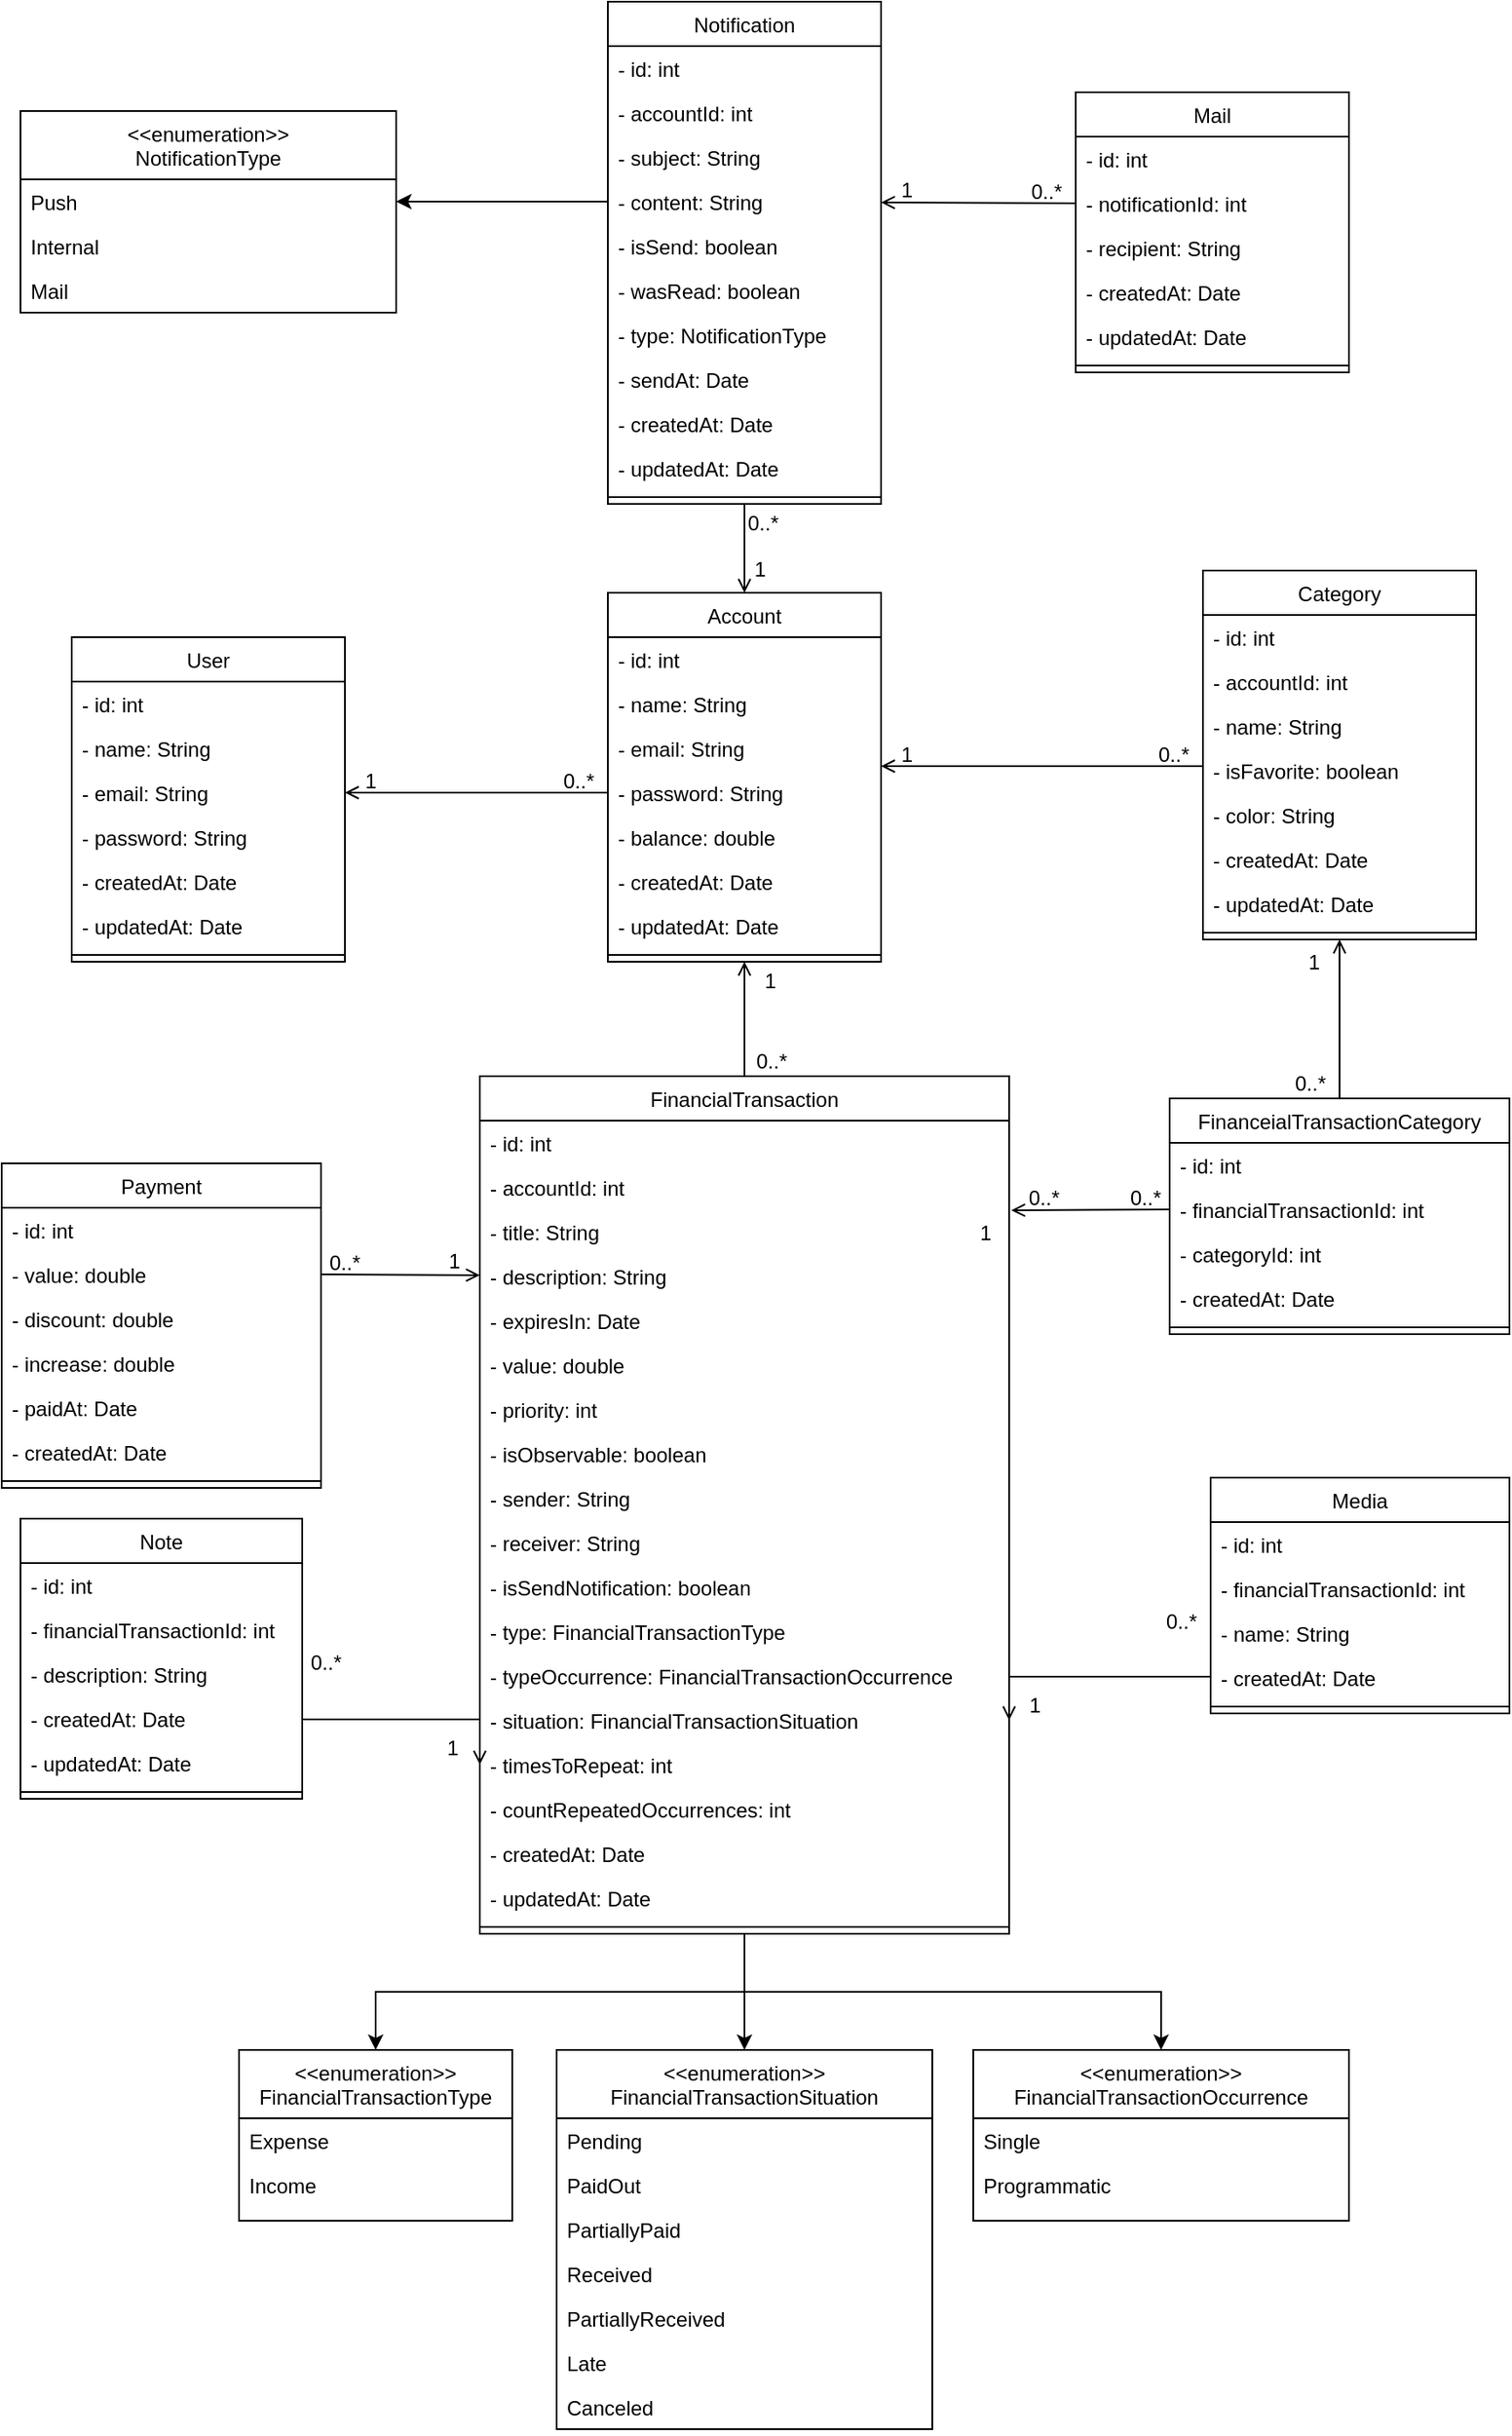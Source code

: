 <mxfile version="22.1.5" type="github">
  <diagram id="C5RBs43oDa-KdzZeNtuy" name="Page-1">
    <mxGraphModel dx="1611" dy="2561" grid="1" gridSize="10" guides="1" tooltips="1" connect="1" arrows="1" fold="1" page="1" pageScale="1" pageWidth="827" pageHeight="1169" math="0" shadow="0">
      <root>
        <mxCell id="WIyWlLk6GJQsqaUBKTNV-0" />
        <mxCell id="WIyWlLk6GJQsqaUBKTNV-1" parent="WIyWlLk6GJQsqaUBKTNV-0" />
        <mxCell id="zkfFHV4jXpPFQw0GAbJ--0" value="Account" style="swimlane;fontStyle=0;align=center;verticalAlign=top;childLayout=stackLayout;horizontal=1;startSize=26;horizontalStack=0;resizeParent=1;resizeLast=0;collapsible=1;marginBottom=0;rounded=0;shadow=0;strokeWidth=1;" parent="WIyWlLk6GJQsqaUBKTNV-1" vertex="1">
          <mxGeometry x="1205" y="-804" width="160" height="216" as="geometry">
            <mxRectangle x="230" y="140" width="160" height="26" as="alternateBounds" />
          </mxGeometry>
        </mxCell>
        <mxCell id="yoDXZHZiuz9WNRxA7Nl0-4" value="- id: int" style="text;align=left;verticalAlign=top;spacingLeft=4;spacingRight=4;overflow=hidden;rotatable=0;points=[[0,0.5],[1,0.5]];portConstraint=eastwest;" parent="zkfFHV4jXpPFQw0GAbJ--0" vertex="1">
          <mxGeometry y="26" width="160" height="26" as="geometry" />
        </mxCell>
        <mxCell id="zkfFHV4jXpPFQw0GAbJ--1" value="- name: String    " style="text;align=left;verticalAlign=top;spacingLeft=4;spacingRight=4;overflow=hidden;rotatable=0;points=[[0,0.5],[1,0.5]];portConstraint=eastwest;" parent="zkfFHV4jXpPFQw0GAbJ--0" vertex="1">
          <mxGeometry y="52" width="160" height="26" as="geometry" />
        </mxCell>
        <mxCell id="zkfFHV4jXpPFQw0GAbJ--2" value="- email: String" style="text;align=left;verticalAlign=top;spacingLeft=4;spacingRight=4;overflow=hidden;rotatable=0;points=[[0,0.5],[1,0.5]];portConstraint=eastwest;rounded=0;shadow=0;html=0;" parent="zkfFHV4jXpPFQw0GAbJ--0" vertex="1">
          <mxGeometry y="78" width="160" height="26" as="geometry" />
        </mxCell>
        <mxCell id="zkfFHV4jXpPFQw0GAbJ--3" value="- password: String" style="text;align=left;verticalAlign=top;spacingLeft=4;spacingRight=4;overflow=hidden;rotatable=0;points=[[0,0.5],[1,0.5]];portConstraint=eastwest;rounded=0;shadow=0;html=0;" parent="zkfFHV4jXpPFQw0GAbJ--0" vertex="1">
          <mxGeometry y="104" width="160" height="26" as="geometry" />
        </mxCell>
        <mxCell id="g9HyVmhRi6_lvURJrwWx-0" value="- balance: double" style="text;align=left;verticalAlign=top;spacingLeft=4;spacingRight=4;overflow=hidden;rotatable=0;points=[[0,0.5],[1,0.5]];portConstraint=eastwest;" parent="zkfFHV4jXpPFQw0GAbJ--0" vertex="1">
          <mxGeometry y="130" width="160" height="26" as="geometry" />
        </mxCell>
        <mxCell id="yoDXZHZiuz9WNRxA7Nl0-2" value="- createdAt: Date" style="text;align=left;verticalAlign=top;spacingLeft=4;spacingRight=4;overflow=hidden;rotatable=0;points=[[0,0.5],[1,0.5]];portConstraint=eastwest;rounded=0;shadow=0;html=0;" parent="zkfFHV4jXpPFQw0GAbJ--0" vertex="1">
          <mxGeometry y="156" width="160" height="26" as="geometry" />
        </mxCell>
        <mxCell id="yoDXZHZiuz9WNRxA7Nl0-3" value="- updatedAt: Date" style="text;align=left;verticalAlign=top;spacingLeft=4;spacingRight=4;overflow=hidden;rotatable=0;points=[[0,0.5],[1,0.5]];portConstraint=eastwest;rounded=0;shadow=0;html=0;" parent="zkfFHV4jXpPFQw0GAbJ--0" vertex="1">
          <mxGeometry y="182" width="160" height="26" as="geometry" />
        </mxCell>
        <mxCell id="zkfFHV4jXpPFQw0GAbJ--4" value="" style="line;html=1;strokeWidth=1;align=left;verticalAlign=middle;spacingTop=-1;spacingLeft=3;spacingRight=3;rotatable=0;labelPosition=right;points=[];portConstraint=eastwest;" parent="zkfFHV4jXpPFQw0GAbJ--0" vertex="1">
          <mxGeometry y="208" width="160" height="8" as="geometry" />
        </mxCell>
        <mxCell id="zkfFHV4jXpPFQw0GAbJ--17" value="Category" style="swimlane;fontStyle=0;align=center;verticalAlign=top;childLayout=stackLayout;horizontal=1;startSize=26;horizontalStack=0;resizeParent=1;resizeLast=0;collapsible=1;marginBottom=0;rounded=0;shadow=0;strokeWidth=1;" parent="WIyWlLk6GJQsqaUBKTNV-1" vertex="1">
          <mxGeometry x="1553.5" y="-817" width="160" height="216" as="geometry">
            <mxRectangle x="550" y="140" width="160" height="26" as="alternateBounds" />
          </mxGeometry>
        </mxCell>
        <mxCell id="yoDXZHZiuz9WNRxA7Nl0-5" value="- id: int" style="text;align=left;verticalAlign=top;spacingLeft=4;spacingRight=4;overflow=hidden;rotatable=0;points=[[0,0.5],[1,0.5]];portConstraint=eastwest;" parent="zkfFHV4jXpPFQw0GAbJ--17" vertex="1">
          <mxGeometry y="26" width="160" height="26" as="geometry" />
        </mxCell>
        <mxCell id="yoDXZHZiuz9WNRxA7Nl0-11" value="- accountId: int" style="text;align=left;verticalAlign=top;spacingLeft=4;spacingRight=4;overflow=hidden;rotatable=0;points=[[0,0.5],[1,0.5]];portConstraint=eastwest;" parent="zkfFHV4jXpPFQw0GAbJ--17" vertex="1">
          <mxGeometry y="52" width="160" height="26" as="geometry" />
        </mxCell>
        <mxCell id="zkfFHV4jXpPFQw0GAbJ--18" value="- name: String" style="text;align=left;verticalAlign=top;spacingLeft=4;spacingRight=4;overflow=hidden;rotatable=0;points=[[0,0.5],[1,0.5]];portConstraint=eastwest;" parent="zkfFHV4jXpPFQw0GAbJ--17" vertex="1">
          <mxGeometry y="78" width="160" height="26" as="geometry" />
        </mxCell>
        <mxCell id="yoDXZHZiuz9WNRxA7Nl0-9" value="- isFavorite: boolean" style="text;align=left;verticalAlign=top;spacingLeft=4;spacingRight=4;overflow=hidden;rotatable=0;points=[[0,0.5],[1,0.5]];portConstraint=eastwest;" parent="zkfFHV4jXpPFQw0GAbJ--17" vertex="1">
          <mxGeometry y="104" width="160" height="26" as="geometry" />
        </mxCell>
        <mxCell id="yoDXZHZiuz9WNRxA7Nl0-10" value="- color: String" style="text;align=left;verticalAlign=top;spacingLeft=4;spacingRight=4;overflow=hidden;rotatable=0;points=[[0,0.5],[1,0.5]];portConstraint=eastwest;" parent="zkfFHV4jXpPFQw0GAbJ--17" vertex="1">
          <mxGeometry y="130" width="160" height="26" as="geometry" />
        </mxCell>
        <mxCell id="yoDXZHZiuz9WNRxA7Nl0-6" value="- createdAt: Date" style="text;align=left;verticalAlign=top;spacingLeft=4;spacingRight=4;overflow=hidden;rotatable=0;points=[[0,0.5],[1,0.5]];portConstraint=eastwest;rounded=0;shadow=0;html=0;" parent="zkfFHV4jXpPFQw0GAbJ--17" vertex="1">
          <mxGeometry y="156" width="160" height="26" as="geometry" />
        </mxCell>
        <mxCell id="yoDXZHZiuz9WNRxA7Nl0-7" value="- updatedAt: Date" style="text;align=left;verticalAlign=top;spacingLeft=4;spacingRight=4;overflow=hidden;rotatable=0;points=[[0,0.5],[1,0.5]];portConstraint=eastwest;rounded=0;shadow=0;html=0;" parent="zkfFHV4jXpPFQw0GAbJ--17" vertex="1">
          <mxGeometry y="182" width="160" height="26" as="geometry" />
        </mxCell>
        <mxCell id="zkfFHV4jXpPFQw0GAbJ--23" value="" style="line;html=1;strokeWidth=1;align=left;verticalAlign=middle;spacingTop=-1;spacingLeft=3;spacingRight=3;rotatable=0;labelPosition=right;points=[];portConstraint=eastwest;" parent="zkfFHV4jXpPFQw0GAbJ--17" vertex="1">
          <mxGeometry y="208" width="160" height="8" as="geometry" />
        </mxCell>
        <mxCell id="zkfFHV4jXpPFQw0GAbJ--26" value="" style="endArrow=open;shadow=0;strokeWidth=1;rounded=0;endFill=1;edgeStyle=elbowEdgeStyle;elbow=vertical;" parent="WIyWlLk6GJQsqaUBKTNV-1" source="zkfFHV4jXpPFQw0GAbJ--17" target="zkfFHV4jXpPFQw0GAbJ--0" edge="1">
          <mxGeometry x="0.5" y="41" relative="1" as="geometry">
            <mxPoint x="1570" y="-707" as="sourcePoint" />
            <mxPoint x="1410" y="-707" as="targetPoint" />
            <mxPoint x="-40" y="32" as="offset" />
          </mxGeometry>
        </mxCell>
        <mxCell id="zkfFHV4jXpPFQw0GAbJ--27" value="0..*" style="resizable=0;align=left;verticalAlign=bottom;labelBackgroundColor=none;fontSize=12;" parent="zkfFHV4jXpPFQw0GAbJ--26" connectable="0" vertex="1">
          <mxGeometry x="-1" relative="1" as="geometry">
            <mxPoint x="-28" y="2" as="offset" />
          </mxGeometry>
        </mxCell>
        <mxCell id="zkfFHV4jXpPFQw0GAbJ--28" value="1" style="resizable=0;align=right;verticalAlign=bottom;labelBackgroundColor=none;fontSize=12;" parent="zkfFHV4jXpPFQw0GAbJ--26" connectable="0" vertex="1">
          <mxGeometry x="1" relative="1" as="geometry">
            <mxPoint x="20" y="2" as="offset" />
          </mxGeometry>
        </mxCell>
        <mxCell id="N6qpBIZNU-hlTwl8cxVS-9" style="edgeStyle=orthogonalEdgeStyle;rounded=0;orthogonalLoop=1;jettySize=auto;html=1;entryX=0.5;entryY=0;entryDx=0;entryDy=0;" edge="1" parent="WIyWlLk6GJQsqaUBKTNV-1" source="yoDXZHZiuz9WNRxA7Nl0-12" target="yoDXZHZiuz9WNRxA7Nl0-39">
          <mxGeometry relative="1" as="geometry" />
        </mxCell>
        <mxCell id="N6qpBIZNU-hlTwl8cxVS-10" style="edgeStyle=orthogonalEdgeStyle;rounded=0;orthogonalLoop=1;jettySize=auto;html=1;entryX=0.5;entryY=0;entryDx=0;entryDy=0;" edge="1" parent="WIyWlLk6GJQsqaUBKTNV-1" source="yoDXZHZiuz9WNRxA7Nl0-12" target="yoDXZHZiuz9WNRxA7Nl0-35">
          <mxGeometry relative="1" as="geometry" />
        </mxCell>
        <mxCell id="N6qpBIZNU-hlTwl8cxVS-11" style="edgeStyle=orthogonalEdgeStyle;rounded=0;orthogonalLoop=1;jettySize=auto;html=1;" edge="1" parent="WIyWlLk6GJQsqaUBKTNV-1" source="yoDXZHZiuz9WNRxA7Nl0-12" target="yoDXZHZiuz9WNRxA7Nl0-22">
          <mxGeometry relative="1" as="geometry" />
        </mxCell>
        <mxCell id="yoDXZHZiuz9WNRxA7Nl0-12" value="FinancialTransaction" style="swimlane;fontStyle=0;align=center;verticalAlign=top;childLayout=stackLayout;horizontal=1;startSize=26;horizontalStack=0;resizeParent=1;resizeLast=0;collapsible=1;marginBottom=0;rounded=0;shadow=0;strokeWidth=1;" parent="WIyWlLk6GJQsqaUBKTNV-1" vertex="1">
          <mxGeometry x="1130" y="-521" width="310" height="502" as="geometry">
            <mxRectangle x="550" y="140" width="160" height="26" as="alternateBounds" />
          </mxGeometry>
        </mxCell>
        <mxCell id="yoDXZHZiuz9WNRxA7Nl0-13" value="- id: int" style="text;align=left;verticalAlign=top;spacingLeft=4;spacingRight=4;overflow=hidden;rotatable=0;points=[[0,0.5],[1,0.5]];portConstraint=eastwest;" parent="yoDXZHZiuz9WNRxA7Nl0-12" vertex="1">
          <mxGeometry y="26" width="310" height="26" as="geometry" />
        </mxCell>
        <mxCell id="yoDXZHZiuz9WNRxA7Nl0-89" value="- accountId: int" style="text;align=left;verticalAlign=top;spacingLeft=4;spacingRight=4;overflow=hidden;rotatable=0;points=[[0,0.5],[1,0.5]];portConstraint=eastwest;" parent="yoDXZHZiuz9WNRxA7Nl0-12" vertex="1">
          <mxGeometry y="52" width="310" height="26" as="geometry" />
        </mxCell>
        <mxCell id="yoDXZHZiuz9WNRxA7Nl0-46" value="- title: String" style="text;align=left;verticalAlign=top;spacingLeft=4;spacingRight=4;overflow=hidden;rotatable=0;points=[[0,0.5],[1,0.5]];portConstraint=eastwest;" parent="yoDXZHZiuz9WNRxA7Nl0-12" vertex="1">
          <mxGeometry y="78" width="310" height="26" as="geometry" />
        </mxCell>
        <mxCell id="yoDXZHZiuz9WNRxA7Nl0-47" value="- description: String" style="text;align=left;verticalAlign=top;spacingLeft=4;spacingRight=4;overflow=hidden;rotatable=0;points=[[0,0.5],[1,0.5]];portConstraint=eastwest;" parent="yoDXZHZiuz9WNRxA7Nl0-12" vertex="1">
          <mxGeometry y="104" width="310" height="26" as="geometry" />
        </mxCell>
        <mxCell id="yoDXZHZiuz9WNRxA7Nl0-48" value="- expiresIn: Date" style="text;align=left;verticalAlign=top;spacingLeft=4;spacingRight=4;overflow=hidden;rotatable=0;points=[[0,0.5],[1,0.5]];portConstraint=eastwest;" parent="yoDXZHZiuz9WNRxA7Nl0-12" vertex="1">
          <mxGeometry y="130" width="310" height="26" as="geometry" />
        </mxCell>
        <mxCell id="yoDXZHZiuz9WNRxA7Nl0-50" value="- value: double" style="text;align=left;verticalAlign=top;spacingLeft=4;spacingRight=4;overflow=hidden;rotatable=0;points=[[0,0.5],[1,0.5]];portConstraint=eastwest;" parent="yoDXZHZiuz9WNRxA7Nl0-12" vertex="1">
          <mxGeometry y="156" width="310" height="26" as="geometry" />
        </mxCell>
        <mxCell id="yoDXZHZiuz9WNRxA7Nl0-51" value="- priority: int" style="text;align=left;verticalAlign=top;spacingLeft=4;spacingRight=4;overflow=hidden;rotatable=0;points=[[0,0.5],[1,0.5]];portConstraint=eastwest;" parent="yoDXZHZiuz9WNRxA7Nl0-12" vertex="1">
          <mxGeometry y="182" width="310" height="26" as="geometry" />
        </mxCell>
        <mxCell id="yoDXZHZiuz9WNRxA7Nl0-158" value="- isObservable: boolean" style="text;align=left;verticalAlign=top;spacingLeft=4;spacingRight=4;overflow=hidden;rotatable=0;points=[[0,0.5],[1,0.5]];portConstraint=eastwest;" parent="yoDXZHZiuz9WNRxA7Nl0-12" vertex="1">
          <mxGeometry y="208" width="310" height="26" as="geometry" />
        </mxCell>
        <mxCell id="YMBIn2BYFcLhrK-0xedK-1" value="- sender: String" style="text;align=left;verticalAlign=top;spacingLeft=4;spacingRight=4;overflow=hidden;rotatable=0;points=[[0,0.5],[1,0.5]];portConstraint=eastwest;" parent="yoDXZHZiuz9WNRxA7Nl0-12" vertex="1">
          <mxGeometry y="234" width="310" height="26" as="geometry" />
        </mxCell>
        <mxCell id="YMBIn2BYFcLhrK-0xedK-2" value="- receiver: String" style="text;align=left;verticalAlign=top;spacingLeft=4;spacingRight=4;overflow=hidden;rotatable=0;points=[[0,0.5],[1,0.5]];portConstraint=eastwest;" parent="yoDXZHZiuz9WNRxA7Nl0-12" vertex="1">
          <mxGeometry y="260" width="310" height="26" as="geometry" />
        </mxCell>
        <mxCell id="yoDXZHZiuz9WNRxA7Nl0-52" value="- isSendNotification: boolean" style="text;align=left;verticalAlign=top;spacingLeft=4;spacingRight=4;overflow=hidden;rotatable=0;points=[[0,0.5],[1,0.5]];portConstraint=eastwest;" parent="yoDXZHZiuz9WNRxA7Nl0-12" vertex="1">
          <mxGeometry y="286" width="310" height="26" as="geometry" />
        </mxCell>
        <mxCell id="yoDXZHZiuz9WNRxA7Nl0-14" value="- type: FinancialTransactionType" style="text;align=left;verticalAlign=top;spacingLeft=4;spacingRight=4;overflow=hidden;rotatable=0;points=[[0,0.5],[1,0.5]];portConstraint=eastwest;" parent="yoDXZHZiuz9WNRxA7Nl0-12" vertex="1">
          <mxGeometry y="312" width="310" height="26" as="geometry" />
        </mxCell>
        <mxCell id="yoDXZHZiuz9WNRxA7Nl0-34" value="- typeOccurrence: FinancialTransactionOccurrence" style="text;align=left;verticalAlign=top;spacingLeft=4;spacingRight=4;overflow=hidden;rotatable=0;points=[[0,0.5],[1,0.5]];portConstraint=eastwest;" parent="yoDXZHZiuz9WNRxA7Nl0-12" vertex="1">
          <mxGeometry y="338" width="310" height="26" as="geometry" />
        </mxCell>
        <mxCell id="yoDXZHZiuz9WNRxA7Nl0-44" value="- situation: FinancialTransactionSituation" style="text;align=left;verticalAlign=top;spacingLeft=4;spacingRight=4;overflow=hidden;rotatable=0;points=[[0,0.5],[1,0.5]];portConstraint=eastwest;" parent="yoDXZHZiuz9WNRxA7Nl0-12" vertex="1">
          <mxGeometry y="364" width="310" height="26" as="geometry" />
        </mxCell>
        <mxCell id="WBFYAH7Ppk5TrqOK8lG_-46" value="- timesToRepeat: int" style="text;align=left;verticalAlign=top;spacingLeft=4;spacingRight=4;overflow=hidden;rotatable=0;points=[[0,0.5],[1,0.5]];portConstraint=eastwest;rounded=0;shadow=0;html=0;" parent="yoDXZHZiuz9WNRxA7Nl0-12" vertex="1">
          <mxGeometry y="390" width="310" height="26" as="geometry" />
        </mxCell>
        <mxCell id="WBFYAH7Ppk5TrqOK8lG_-45" value="- countRepeatedOccurrences: int" style="text;align=left;verticalAlign=top;spacingLeft=4;spacingRight=4;overflow=hidden;rotatable=0;points=[[0,0.5],[1,0.5]];portConstraint=eastwest;rounded=0;shadow=0;html=0;" parent="yoDXZHZiuz9WNRxA7Nl0-12" vertex="1">
          <mxGeometry y="416" width="310" height="26" as="geometry" />
        </mxCell>
        <mxCell id="yoDXZHZiuz9WNRxA7Nl0-19" value="- createdAt: Date" style="text;align=left;verticalAlign=top;spacingLeft=4;spacingRight=4;overflow=hidden;rotatable=0;points=[[0,0.5],[1,0.5]];portConstraint=eastwest;rounded=0;shadow=0;html=0;" parent="yoDXZHZiuz9WNRxA7Nl0-12" vertex="1">
          <mxGeometry y="442" width="310" height="26" as="geometry" />
        </mxCell>
        <mxCell id="yoDXZHZiuz9WNRxA7Nl0-20" value="- updatedAt: Date" style="text;align=left;verticalAlign=top;spacingLeft=4;spacingRight=4;overflow=hidden;rotatable=0;points=[[0,0.5],[1,0.5]];portConstraint=eastwest;rounded=0;shadow=0;html=0;" parent="yoDXZHZiuz9WNRxA7Nl0-12" vertex="1">
          <mxGeometry y="468" width="310" height="26" as="geometry" />
        </mxCell>
        <mxCell id="yoDXZHZiuz9WNRxA7Nl0-21" value="" style="line;html=1;strokeWidth=1;align=left;verticalAlign=middle;spacingTop=-1;spacingLeft=3;spacingRight=3;rotatable=0;labelPosition=right;points=[];portConstraint=eastwest;" parent="yoDXZHZiuz9WNRxA7Nl0-12" vertex="1">
          <mxGeometry y="494" width="310" height="8" as="geometry" />
        </mxCell>
        <mxCell id="yoDXZHZiuz9WNRxA7Nl0-22" value="&lt;&lt;enumeration&gt;&gt;&#xa;FinancialTransactionType" style="swimlane;fontStyle=0;align=center;verticalAlign=top;childLayout=stackLayout;horizontal=1;startSize=40;horizontalStack=0;resizeParent=1;resizeLast=0;collapsible=1;marginBottom=0;rounded=0;shadow=0;strokeWidth=1;" parent="WIyWlLk6GJQsqaUBKTNV-1" vertex="1">
          <mxGeometry x="989" y="49" width="160" height="100" as="geometry">
            <mxRectangle x="550" y="140" width="160" height="26" as="alternateBounds" />
          </mxGeometry>
        </mxCell>
        <mxCell id="yoDXZHZiuz9WNRxA7Nl0-23" value="Expense" style="text;align=left;verticalAlign=top;spacingLeft=4;spacingRight=4;overflow=hidden;rotatable=0;points=[[0,0.5],[1,0.5]];portConstraint=eastwest;" parent="yoDXZHZiuz9WNRxA7Nl0-22" vertex="1">
          <mxGeometry y="40" width="160" height="26" as="geometry" />
        </mxCell>
        <mxCell id="yoDXZHZiuz9WNRxA7Nl0-33" value="Income" style="text;align=left;verticalAlign=top;spacingLeft=4;spacingRight=4;overflow=hidden;rotatable=0;points=[[0,0.5],[1,0.5]];portConstraint=eastwest;" parent="yoDXZHZiuz9WNRxA7Nl0-22" vertex="1">
          <mxGeometry y="66" width="160" height="26" as="geometry" />
        </mxCell>
        <mxCell id="yoDXZHZiuz9WNRxA7Nl0-35" value="&lt;&lt;enumeration&gt;&gt;&#xa;FinancialTransactionOccurrence" style="swimlane;fontStyle=0;align=center;verticalAlign=top;childLayout=stackLayout;horizontal=1;startSize=40;horizontalStack=0;resizeParent=1;resizeLast=0;collapsible=1;marginBottom=0;rounded=0;shadow=0;strokeWidth=1;" parent="WIyWlLk6GJQsqaUBKTNV-1" vertex="1">
          <mxGeometry x="1419" y="49" width="220" height="100" as="geometry">
            <mxRectangle x="550" y="140" width="160" height="26" as="alternateBounds" />
          </mxGeometry>
        </mxCell>
        <mxCell id="yoDXZHZiuz9WNRxA7Nl0-36" value="Single" style="text;align=left;verticalAlign=top;spacingLeft=4;spacingRight=4;overflow=hidden;rotatable=0;points=[[0,0.5],[1,0.5]];portConstraint=eastwest;" parent="yoDXZHZiuz9WNRxA7Nl0-35" vertex="1">
          <mxGeometry y="40" width="220" height="26" as="geometry" />
        </mxCell>
        <mxCell id="yoDXZHZiuz9WNRxA7Nl0-37" value="Programmatic" style="text;align=left;verticalAlign=top;spacingLeft=4;spacingRight=4;overflow=hidden;rotatable=0;points=[[0,0.5],[1,0.5]];portConstraint=eastwest;" parent="yoDXZHZiuz9WNRxA7Nl0-35" vertex="1">
          <mxGeometry y="66" width="220" height="26" as="geometry" />
        </mxCell>
        <mxCell id="yoDXZHZiuz9WNRxA7Nl0-39" value="&lt;&lt;enumeration&gt;&gt;&#xa;FinancialTransactionSituation" style="swimlane;fontStyle=0;align=center;verticalAlign=top;childLayout=stackLayout;horizontal=1;startSize=40;horizontalStack=0;resizeParent=1;resizeLast=0;collapsible=1;marginBottom=0;rounded=0;shadow=0;strokeWidth=1;" parent="WIyWlLk6GJQsqaUBKTNV-1" vertex="1">
          <mxGeometry x="1175" y="49" width="220" height="222" as="geometry">
            <mxRectangle x="550" y="140" width="160" height="26" as="alternateBounds" />
          </mxGeometry>
        </mxCell>
        <mxCell id="yoDXZHZiuz9WNRxA7Nl0-40" value="Pending" style="text;align=left;verticalAlign=top;spacingLeft=4;spacingRight=4;overflow=hidden;rotatable=0;points=[[0,0.5],[1,0.5]];portConstraint=eastwest;" parent="yoDXZHZiuz9WNRxA7Nl0-39" vertex="1">
          <mxGeometry y="40" width="220" height="26" as="geometry" />
        </mxCell>
        <mxCell id="yoDXZHZiuz9WNRxA7Nl0-43" value="PaidOut" style="text;align=left;verticalAlign=top;spacingLeft=4;spacingRight=4;overflow=hidden;rotatable=0;points=[[0,0.5],[1,0.5]];portConstraint=eastwest;" parent="yoDXZHZiuz9WNRxA7Nl0-39" vertex="1">
          <mxGeometry y="66" width="220" height="26" as="geometry" />
        </mxCell>
        <mxCell id="WBFYAH7Ppk5TrqOK8lG_-44" value="PartiallyPaid" style="text;align=left;verticalAlign=top;spacingLeft=4;spacingRight=4;overflow=hidden;rotatable=0;points=[[0,0.5],[1,0.5]];portConstraint=eastwest;" parent="yoDXZHZiuz9WNRxA7Nl0-39" vertex="1">
          <mxGeometry y="92" width="220" height="26" as="geometry" />
        </mxCell>
        <mxCell id="pEcTQ2n_XWDNYrdu3t9U-1" value="Received" style="text;align=left;verticalAlign=top;spacingLeft=4;spacingRight=4;overflow=hidden;rotatable=0;points=[[0,0.5],[1,0.5]];portConstraint=eastwest;" parent="yoDXZHZiuz9WNRxA7Nl0-39" vertex="1">
          <mxGeometry y="118" width="220" height="26" as="geometry" />
        </mxCell>
        <mxCell id="pEcTQ2n_XWDNYrdu3t9U-2" value="PartiallyReceived" style="text;align=left;verticalAlign=top;spacingLeft=4;spacingRight=4;overflow=hidden;rotatable=0;points=[[0,0.5],[1,0.5]];portConstraint=eastwest;" parent="yoDXZHZiuz9WNRxA7Nl0-39" vertex="1">
          <mxGeometry y="144" width="220" height="26" as="geometry" />
        </mxCell>
        <mxCell id="yoDXZHZiuz9WNRxA7Nl0-41" value="Late" style="text;align=left;verticalAlign=top;spacingLeft=4;spacingRight=4;overflow=hidden;rotatable=0;points=[[0,0.5],[1,0.5]];portConstraint=eastwest;" parent="yoDXZHZiuz9WNRxA7Nl0-39" vertex="1">
          <mxGeometry y="170" width="220" height="26" as="geometry" />
        </mxCell>
        <mxCell id="yoDXZHZiuz9WNRxA7Nl0-42" value="Canceled" style="text;align=left;verticalAlign=top;spacingLeft=4;spacingRight=4;overflow=hidden;rotatable=0;points=[[0,0.5],[1,0.5]];portConstraint=eastwest;" parent="yoDXZHZiuz9WNRxA7Nl0-39" vertex="1">
          <mxGeometry y="196" width="220" height="26" as="geometry" />
        </mxCell>
        <mxCell id="yoDXZHZiuz9WNRxA7Nl0-76" value="" style="endArrow=open;shadow=0;strokeWidth=1;rounded=0;endFill=1;edgeStyle=elbowEdgeStyle;elbow=vertical;entryX=0.5;entryY=1;entryDx=0;entryDy=0;exitX=0.5;exitY=0;exitDx=0;exitDy=0;" parent="WIyWlLk6GJQsqaUBKTNV-1" source="yoDXZHZiuz9WNRxA7Nl0-12" target="zkfFHV4jXpPFQw0GAbJ--0" edge="1">
          <mxGeometry x="0.5" y="41" relative="1" as="geometry">
            <mxPoint x="1320" y="-716" as="sourcePoint" />
            <mxPoint x="1220" y="-716" as="targetPoint" />
            <mxPoint x="-40" y="32" as="offset" />
          </mxGeometry>
        </mxCell>
        <mxCell id="yoDXZHZiuz9WNRxA7Nl0-77" value="0..*" style="resizable=0;align=left;verticalAlign=bottom;labelBackgroundColor=none;fontSize=12;" parent="yoDXZHZiuz9WNRxA7Nl0-76" connectable="0" vertex="1">
          <mxGeometry x="-1" relative="1" as="geometry">
            <mxPoint x="5" as="offset" />
          </mxGeometry>
        </mxCell>
        <mxCell id="yoDXZHZiuz9WNRxA7Nl0-78" value="1" style="resizable=0;align=right;verticalAlign=bottom;labelBackgroundColor=none;fontSize=12;" parent="yoDXZHZiuz9WNRxA7Nl0-76" connectable="0" vertex="1">
          <mxGeometry x="1" relative="1" as="geometry">
            <mxPoint x="20" y="20" as="offset" />
          </mxGeometry>
        </mxCell>
        <mxCell id="yoDXZHZiuz9WNRxA7Nl0-107" value="Notification" style="swimlane;fontStyle=0;align=center;verticalAlign=top;childLayout=stackLayout;horizontal=1;startSize=26;horizontalStack=0;resizeParent=1;resizeLast=0;collapsible=1;marginBottom=0;rounded=0;shadow=0;strokeWidth=1;" parent="WIyWlLk6GJQsqaUBKTNV-1" vertex="1">
          <mxGeometry x="1205" y="-1150" width="160" height="294" as="geometry">
            <mxRectangle x="230" y="140" width="160" height="26" as="alternateBounds" />
          </mxGeometry>
        </mxCell>
        <mxCell id="yoDXZHZiuz9WNRxA7Nl0-108" value="- id: int" style="text;align=left;verticalAlign=top;spacingLeft=4;spacingRight=4;overflow=hidden;rotatable=0;points=[[0,0.5],[1,0.5]];portConstraint=eastwest;" parent="yoDXZHZiuz9WNRxA7Nl0-107" vertex="1">
          <mxGeometry y="26" width="160" height="26" as="geometry" />
        </mxCell>
        <mxCell id="yoDXZHZiuz9WNRxA7Nl0-131" value="- accountId: int" style="text;align=left;verticalAlign=top;spacingLeft=4;spacingRight=4;overflow=hidden;rotatable=0;points=[[0,0.5],[1,0.5]];portConstraint=eastwest;" parent="yoDXZHZiuz9WNRxA7Nl0-107" vertex="1">
          <mxGeometry y="52" width="160" height="26" as="geometry" />
        </mxCell>
        <mxCell id="yoDXZHZiuz9WNRxA7Nl0-109" value="- subject: String" style="text;align=left;verticalAlign=top;spacingLeft=4;spacingRight=4;overflow=hidden;rotatable=0;points=[[0,0.5],[1,0.5]];portConstraint=eastwest;" parent="yoDXZHZiuz9WNRxA7Nl0-107" vertex="1">
          <mxGeometry y="78" width="160" height="26" as="geometry" />
        </mxCell>
        <mxCell id="yoDXZHZiuz9WNRxA7Nl0-110" value="- content: String" style="text;align=left;verticalAlign=top;spacingLeft=4;spacingRight=4;overflow=hidden;rotatable=0;points=[[0,0.5],[1,0.5]];portConstraint=eastwest;rounded=0;shadow=0;html=0;" parent="yoDXZHZiuz9WNRxA7Nl0-107" vertex="1">
          <mxGeometry y="104" width="160" height="26" as="geometry" />
        </mxCell>
        <mxCell id="YMBIn2BYFcLhrK-0xedK-0" value="- isSend: boolean" style="text;align=left;verticalAlign=top;spacingLeft=4;spacingRight=4;overflow=hidden;rotatable=0;points=[[0,0.5],[1,0.5]];portConstraint=eastwest;rounded=0;shadow=0;html=0;" parent="yoDXZHZiuz9WNRxA7Nl0-107" vertex="1">
          <mxGeometry y="130" width="160" height="26" as="geometry" />
        </mxCell>
        <mxCell id="WBFYAH7Ppk5TrqOK8lG_-48" value="- wasRead: boolean" style="text;align=left;verticalAlign=top;spacingLeft=4;spacingRight=4;overflow=hidden;rotatable=0;points=[[0,0.5],[1,0.5]];portConstraint=eastwest;rounded=0;shadow=0;html=0;" parent="yoDXZHZiuz9WNRxA7Nl0-107" vertex="1">
          <mxGeometry y="156" width="160" height="26" as="geometry" />
        </mxCell>
        <mxCell id="WBFYAH7Ppk5TrqOK8lG_-53" value="- type: NotificationType" style="text;align=left;verticalAlign=top;spacingLeft=4;spacingRight=4;overflow=hidden;rotatable=0;points=[[0,0.5],[1,0.5]];portConstraint=eastwest;rounded=0;shadow=0;html=0;" parent="yoDXZHZiuz9WNRxA7Nl0-107" vertex="1">
          <mxGeometry y="182" width="160" height="26" as="geometry" />
        </mxCell>
        <mxCell id="WBFYAH7Ppk5TrqOK8lG_-47" value="- sendAt: Date" style="text;align=left;verticalAlign=top;spacingLeft=4;spacingRight=4;overflow=hidden;rotatable=0;points=[[0,0.5],[1,0.5]];portConstraint=eastwest;rounded=0;shadow=0;html=0;" parent="yoDXZHZiuz9WNRxA7Nl0-107" vertex="1">
          <mxGeometry y="208" width="160" height="26" as="geometry" />
        </mxCell>
        <mxCell id="yoDXZHZiuz9WNRxA7Nl0-112" value="- createdAt: Date" style="text;align=left;verticalAlign=top;spacingLeft=4;spacingRight=4;overflow=hidden;rotatable=0;points=[[0,0.5],[1,0.5]];portConstraint=eastwest;rounded=0;shadow=0;html=0;" parent="yoDXZHZiuz9WNRxA7Nl0-107" vertex="1">
          <mxGeometry y="234" width="160" height="26" as="geometry" />
        </mxCell>
        <mxCell id="yoDXZHZiuz9WNRxA7Nl0-113" value="- updatedAt: Date" style="text;align=left;verticalAlign=top;spacingLeft=4;spacingRight=4;overflow=hidden;rotatable=0;points=[[0,0.5],[1,0.5]];portConstraint=eastwest;rounded=0;shadow=0;html=0;" parent="yoDXZHZiuz9WNRxA7Nl0-107" vertex="1">
          <mxGeometry y="260" width="160" height="26" as="geometry" />
        </mxCell>
        <mxCell id="yoDXZHZiuz9WNRxA7Nl0-114" value="" style="line;html=1;strokeWidth=1;align=left;verticalAlign=middle;spacingTop=-1;spacingLeft=3;spacingRight=3;rotatable=0;labelPosition=right;points=[];portConstraint=eastwest;" parent="yoDXZHZiuz9WNRxA7Nl0-107" vertex="1">
          <mxGeometry y="286" width="160" height="8" as="geometry" />
        </mxCell>
        <mxCell id="yoDXZHZiuz9WNRxA7Nl0-115" value="Media" style="swimlane;fontStyle=0;align=center;verticalAlign=top;childLayout=stackLayout;horizontal=1;startSize=26;horizontalStack=0;resizeParent=1;resizeLast=0;collapsible=1;marginBottom=0;rounded=0;shadow=0;strokeWidth=1;" parent="WIyWlLk6GJQsqaUBKTNV-1" vertex="1">
          <mxGeometry x="1558" y="-286" width="175" height="138" as="geometry">
            <mxRectangle x="550" y="140" width="160" height="26" as="alternateBounds" />
          </mxGeometry>
        </mxCell>
        <mxCell id="yoDXZHZiuz9WNRxA7Nl0-116" value="- id: int" style="text;align=left;verticalAlign=top;spacingLeft=4;spacingRight=4;overflow=hidden;rotatable=0;points=[[0,0.5],[1,0.5]];portConstraint=eastwest;" parent="yoDXZHZiuz9WNRxA7Nl0-115" vertex="1">
          <mxGeometry y="26" width="175" height="26" as="geometry" />
        </mxCell>
        <mxCell id="yoDXZHZiuz9WNRxA7Nl0-117" value="- financialTransactionId: int" style="text;align=left;verticalAlign=top;spacingLeft=4;spacingRight=4;overflow=hidden;rotatable=0;points=[[0,0.5],[1,0.5]];portConstraint=eastwest;" parent="yoDXZHZiuz9WNRxA7Nl0-115" vertex="1">
          <mxGeometry y="52" width="175" height="26" as="geometry" />
        </mxCell>
        <mxCell id="yoDXZHZiuz9WNRxA7Nl0-118" value="- name: String" style="text;align=left;verticalAlign=top;spacingLeft=4;spacingRight=4;overflow=hidden;rotatable=0;points=[[0,0.5],[1,0.5]];portConstraint=eastwest;" parent="yoDXZHZiuz9WNRxA7Nl0-115" vertex="1">
          <mxGeometry y="78" width="175" height="26" as="geometry" />
        </mxCell>
        <mxCell id="yoDXZHZiuz9WNRxA7Nl0-119" value="- createdAt: Date" style="text;align=left;verticalAlign=top;spacingLeft=4;spacingRight=4;overflow=hidden;rotatable=0;points=[[0,0.5],[1,0.5]];portConstraint=eastwest;rounded=0;shadow=0;html=0;" parent="yoDXZHZiuz9WNRxA7Nl0-115" vertex="1">
          <mxGeometry y="104" width="175" height="26" as="geometry" />
        </mxCell>
        <mxCell id="yoDXZHZiuz9WNRxA7Nl0-121" value="" style="line;html=1;strokeWidth=1;align=left;verticalAlign=middle;spacingTop=-1;spacingLeft=3;spacingRight=3;rotatable=0;labelPosition=right;points=[];portConstraint=eastwest;" parent="yoDXZHZiuz9WNRxA7Nl0-115" vertex="1">
          <mxGeometry y="130" width="175" height="8" as="geometry" />
        </mxCell>
        <mxCell id="yoDXZHZiuz9WNRxA7Nl0-124" value="" style="endArrow=open;shadow=0;strokeWidth=1;rounded=0;endFill=1;edgeStyle=elbowEdgeStyle;elbow=vertical;exitX=0;exitY=0.5;exitDx=0;exitDy=0;entryX=1;entryY=0.5;entryDx=0;entryDy=0;" parent="WIyWlLk6GJQsqaUBKTNV-1" source="yoDXZHZiuz9WNRxA7Nl0-118" target="yoDXZHZiuz9WNRxA7Nl0-44" edge="1">
          <mxGeometry x="0.5" y="41" relative="1" as="geometry">
            <mxPoint x="1535" y="-60.87" as="sourcePoint" />
            <mxPoint x="1440" y="-130" as="targetPoint" />
            <mxPoint x="-40" y="32" as="offset" />
          </mxGeometry>
        </mxCell>
        <mxCell id="yoDXZHZiuz9WNRxA7Nl0-125" value="0..*" style="resizable=0;align=left;verticalAlign=bottom;labelBackgroundColor=none;fontSize=12;" parent="yoDXZHZiuz9WNRxA7Nl0-124" connectable="0" vertex="1">
          <mxGeometry x="-1" relative="1" as="geometry">
            <mxPoint x="-28" y="2" as="offset" />
          </mxGeometry>
        </mxCell>
        <mxCell id="yoDXZHZiuz9WNRxA7Nl0-126" value="1" style="resizable=0;align=right;verticalAlign=bottom;labelBackgroundColor=none;fontSize=12;" parent="yoDXZHZiuz9WNRxA7Nl0-124" connectable="0" vertex="1">
          <mxGeometry x="1" relative="1" as="geometry">
            <mxPoint x="20" as="offset" />
          </mxGeometry>
        </mxCell>
        <mxCell id="yoDXZHZiuz9WNRxA7Nl0-128" value="" style="endArrow=open;shadow=0;strokeWidth=1;rounded=0;endFill=1;edgeStyle=elbowEdgeStyle;elbow=vertical;entryX=0.5;entryY=0;entryDx=0;entryDy=0;exitX=0.5;exitY=1;exitDx=0;exitDy=0;" parent="WIyWlLk6GJQsqaUBKTNV-1" source="yoDXZHZiuz9WNRxA7Nl0-107" target="zkfFHV4jXpPFQw0GAbJ--0" edge="1">
          <mxGeometry x="0.5" y="41" relative="1" as="geometry">
            <mxPoint x="1255" y="-678.76" as="sourcePoint" />
            <mxPoint x="1030" y="-678.76" as="targetPoint" />
            <mxPoint x="-40" y="32" as="offset" />
          </mxGeometry>
        </mxCell>
        <mxCell id="yoDXZHZiuz9WNRxA7Nl0-129" value="0..*" style="resizable=0;align=left;verticalAlign=bottom;labelBackgroundColor=none;fontSize=12;" parent="yoDXZHZiuz9WNRxA7Nl0-128" connectable="0" vertex="1">
          <mxGeometry x="-1" relative="1" as="geometry">
            <mxPoint y="20" as="offset" />
          </mxGeometry>
        </mxCell>
        <mxCell id="yoDXZHZiuz9WNRxA7Nl0-130" value="1" style="resizable=0;align=right;verticalAlign=bottom;labelBackgroundColor=none;fontSize=12;" parent="yoDXZHZiuz9WNRxA7Nl0-128" connectable="0" vertex="1">
          <mxGeometry x="1" relative="1" as="geometry">
            <mxPoint x="14" y="-5" as="offset" />
          </mxGeometry>
        </mxCell>
        <mxCell id="fbAA2GProsvnHSttfJaz-2" value="0..*" style="resizable=0;align=right;verticalAlign=bottom;labelBackgroundColor=none;fontSize=12;" parent="WIyWlLk6GJQsqaUBKTNV-1" connectable="0" vertex="1">
          <mxGeometry x="1469" y="-451" as="geometry">
            <mxPoint x="2" y="10" as="offset" />
          </mxGeometry>
        </mxCell>
        <mxCell id="WBFYAH7Ppk5TrqOK8lG_-5" value="Payment" style="swimlane;fontStyle=0;align=center;verticalAlign=top;childLayout=stackLayout;horizontal=1;startSize=26;horizontalStack=0;resizeParent=1;resizeLast=0;collapsible=1;marginBottom=0;rounded=0;shadow=0;strokeWidth=1;" parent="WIyWlLk6GJQsqaUBKTNV-1" vertex="1">
          <mxGeometry x="850" y="-470" width="187" height="190" as="geometry">
            <mxRectangle x="550" y="140" width="160" height="26" as="alternateBounds" />
          </mxGeometry>
        </mxCell>
        <mxCell id="WBFYAH7Ppk5TrqOK8lG_-6" value="- id: int" style="text;align=left;verticalAlign=top;spacingLeft=4;spacingRight=4;overflow=hidden;rotatable=0;points=[[0,0.5],[1,0.5]];portConstraint=eastwest;" parent="WBFYAH7Ppk5TrqOK8lG_-5" vertex="1">
          <mxGeometry y="26" width="187" height="26" as="geometry" />
        </mxCell>
        <mxCell id="WBFYAH7Ppk5TrqOK8lG_-7" value="- value: double" style="text;align=left;verticalAlign=top;spacingLeft=4;spacingRight=4;overflow=hidden;rotatable=0;points=[[0,0.5],[1,0.5]];portConstraint=eastwest;" parent="WBFYAH7Ppk5TrqOK8lG_-5" vertex="1">
          <mxGeometry y="52" width="187" height="26" as="geometry" />
        </mxCell>
        <mxCell id="WBFYAH7Ppk5TrqOK8lG_-16" value="- discount: double" style="text;align=left;verticalAlign=top;spacingLeft=4;spacingRight=4;overflow=hidden;rotatable=0;points=[[0,0.5],[1,0.5]];portConstraint=eastwest;" parent="WBFYAH7Ppk5TrqOK8lG_-5" vertex="1">
          <mxGeometry y="78" width="187" height="26" as="geometry" />
        </mxCell>
        <mxCell id="pEcTQ2n_XWDNYrdu3t9U-0" value="- increase: double" style="text;align=left;verticalAlign=top;spacingLeft=4;spacingRight=4;overflow=hidden;rotatable=0;points=[[0,0.5],[1,0.5]];portConstraint=eastwest;" parent="WBFYAH7Ppk5TrqOK8lG_-5" vertex="1">
          <mxGeometry y="104" width="187" height="26" as="geometry" />
        </mxCell>
        <mxCell id="WBFYAH7Ppk5TrqOK8lG_-8" value="- paidAt: Date" style="text;align=left;verticalAlign=top;spacingLeft=4;spacingRight=4;overflow=hidden;rotatable=0;points=[[0,0.5],[1,0.5]];portConstraint=eastwest;" parent="WBFYAH7Ppk5TrqOK8lG_-5" vertex="1">
          <mxGeometry y="130" width="187" height="26" as="geometry" />
        </mxCell>
        <mxCell id="WBFYAH7Ppk5TrqOK8lG_-9" value="- createdAt: Date" style="text;align=left;verticalAlign=top;spacingLeft=4;spacingRight=4;overflow=hidden;rotatable=0;points=[[0,0.5],[1,0.5]];portConstraint=eastwest;rounded=0;shadow=0;html=0;" parent="WBFYAH7Ppk5TrqOK8lG_-5" vertex="1">
          <mxGeometry y="156" width="187" height="26" as="geometry" />
        </mxCell>
        <mxCell id="WBFYAH7Ppk5TrqOK8lG_-11" value="" style="line;html=1;strokeWidth=1;align=left;verticalAlign=middle;spacingTop=-1;spacingLeft=3;spacingRight=3;rotatable=0;labelPosition=right;points=[];portConstraint=eastwest;" parent="WBFYAH7Ppk5TrqOK8lG_-5" vertex="1">
          <mxGeometry y="182" width="187" height="8" as="geometry" />
        </mxCell>
        <mxCell id="WBFYAH7Ppk5TrqOK8lG_-12" value="" style="endArrow=open;shadow=0;strokeWidth=1;rounded=0;endFill=1;edgeStyle=elbowEdgeStyle;elbow=vertical;exitX=1;exitY=0.5;exitDx=0;exitDy=0;entryX=0;entryY=0.5;entryDx=0;entryDy=0;" parent="WIyWlLk6GJQsqaUBKTNV-1" source="WBFYAH7Ppk5TrqOK8lG_-7" target="yoDXZHZiuz9WNRxA7Nl0-47" edge="1">
          <mxGeometry x="0.5" y="41" relative="1" as="geometry">
            <mxPoint x="1040.0" y="-345" as="sourcePoint" />
            <mxPoint x="1130" y="-357.0" as="targetPoint" />
            <mxPoint x="-40" y="32" as="offset" />
          </mxGeometry>
        </mxCell>
        <mxCell id="WBFYAH7Ppk5TrqOK8lG_-13" value="0..*" style="resizable=0;align=left;verticalAlign=bottom;labelBackgroundColor=none;fontSize=12;" parent="WBFYAH7Ppk5TrqOK8lG_-12" connectable="0" vertex="1">
          <mxGeometry x="-1" relative="1" as="geometry">
            <mxPoint x="3" y="2" as="offset" />
          </mxGeometry>
        </mxCell>
        <mxCell id="WBFYAH7Ppk5TrqOK8lG_-14" value="1" style="resizable=0;align=right;verticalAlign=bottom;labelBackgroundColor=none;fontSize=12;" parent="WBFYAH7Ppk5TrqOK8lG_-12" connectable="0" vertex="1">
          <mxGeometry x="1" relative="1" as="geometry">
            <mxPoint x="-10" as="offset" />
          </mxGeometry>
        </mxCell>
        <mxCell id="WBFYAH7Ppk5TrqOK8lG_-18" value="Note" style="swimlane;fontStyle=0;align=center;verticalAlign=top;childLayout=stackLayout;horizontal=1;startSize=26;horizontalStack=0;resizeParent=1;resizeLast=0;collapsible=1;marginBottom=0;rounded=0;shadow=0;strokeWidth=1;" parent="WIyWlLk6GJQsqaUBKTNV-1" vertex="1">
          <mxGeometry x="861" y="-262" width="165" height="164" as="geometry">
            <mxRectangle x="550" y="140" width="160" height="26" as="alternateBounds" />
          </mxGeometry>
        </mxCell>
        <mxCell id="WBFYAH7Ppk5TrqOK8lG_-19" value="- id: int" style="text;align=left;verticalAlign=top;spacingLeft=4;spacingRight=4;overflow=hidden;rotatable=0;points=[[0,0.5],[1,0.5]];portConstraint=eastwest;" parent="WBFYAH7Ppk5TrqOK8lG_-18" vertex="1">
          <mxGeometry y="26" width="165" height="26" as="geometry" />
        </mxCell>
        <mxCell id="WBFYAH7Ppk5TrqOK8lG_-20" value="- financialTransactionId: int" style="text;align=left;verticalAlign=top;spacingLeft=4;spacingRight=4;overflow=hidden;rotatable=0;points=[[0,0.5],[1,0.5]];portConstraint=eastwest;" parent="WBFYAH7Ppk5TrqOK8lG_-18" vertex="1">
          <mxGeometry y="52" width="165" height="26" as="geometry" />
        </mxCell>
        <mxCell id="WBFYAH7Ppk5TrqOK8lG_-21" value="- description: String" style="text;align=left;verticalAlign=top;spacingLeft=4;spacingRight=4;overflow=hidden;rotatable=0;points=[[0,0.5],[1,0.5]];portConstraint=eastwest;" parent="WBFYAH7Ppk5TrqOK8lG_-18" vertex="1">
          <mxGeometry y="78" width="165" height="26" as="geometry" />
        </mxCell>
        <mxCell id="WBFYAH7Ppk5TrqOK8lG_-22" value="- createdAt: Date" style="text;align=left;verticalAlign=top;spacingLeft=4;spacingRight=4;overflow=hidden;rotatable=0;points=[[0,0.5],[1,0.5]];portConstraint=eastwest;rounded=0;shadow=0;html=0;" parent="WBFYAH7Ppk5TrqOK8lG_-18" vertex="1">
          <mxGeometry y="104" width="165" height="26" as="geometry" />
        </mxCell>
        <mxCell id="WBFYAH7Ppk5TrqOK8lG_-23" value="- updatedAt: Date" style="text;align=left;verticalAlign=top;spacingLeft=4;spacingRight=4;overflow=hidden;rotatable=0;points=[[0,0.5],[1,0.5]];portConstraint=eastwest;rounded=0;shadow=0;html=0;" parent="WBFYAH7Ppk5TrqOK8lG_-18" vertex="1">
          <mxGeometry y="130" width="165" height="26" as="geometry" />
        </mxCell>
        <mxCell id="WBFYAH7Ppk5TrqOK8lG_-24" value="" style="line;html=1;strokeWidth=1;align=left;verticalAlign=middle;spacingTop=-1;spacingLeft=3;spacingRight=3;rotatable=0;labelPosition=right;points=[];portConstraint=eastwest;" parent="WBFYAH7Ppk5TrqOK8lG_-18" vertex="1">
          <mxGeometry y="156" width="165" height="8" as="geometry" />
        </mxCell>
        <mxCell id="WBFYAH7Ppk5TrqOK8lG_-25" value="" style="endArrow=open;shadow=0;strokeWidth=1;rounded=0;endFill=1;edgeStyle=elbowEdgeStyle;elbow=vertical;exitX=1;exitY=0.5;exitDx=0;exitDy=0;entryX=0;entryY=0.5;entryDx=0;entryDy=0;" parent="WIyWlLk6GJQsqaUBKTNV-1" source="WBFYAH7Ppk5TrqOK8lG_-21" target="WBFYAH7Ppk5TrqOK8lG_-46" edge="1">
          <mxGeometry x="0.5" y="41" relative="1" as="geometry">
            <mxPoint x="1080" y="-21" as="sourcePoint" />
            <mxPoint x="960" y="-19" as="targetPoint" />
            <mxPoint x="-40" y="32" as="offset" />
          </mxGeometry>
        </mxCell>
        <mxCell id="WBFYAH7Ppk5TrqOK8lG_-26" value="0..*" style="resizable=0;align=left;verticalAlign=bottom;labelBackgroundColor=none;fontSize=12;" parent="WBFYAH7Ppk5TrqOK8lG_-25" connectable="0" vertex="1">
          <mxGeometry x="-1" relative="1" as="geometry">
            <mxPoint x="3" y="2" as="offset" />
          </mxGeometry>
        </mxCell>
        <mxCell id="WBFYAH7Ppk5TrqOK8lG_-27" value="1" style="resizable=0;align=right;verticalAlign=bottom;labelBackgroundColor=none;fontSize=12;" parent="WBFYAH7Ppk5TrqOK8lG_-25" connectable="0" vertex="1">
          <mxGeometry x="1" relative="1" as="geometry">
            <mxPoint x="-11" y="-1" as="offset" />
          </mxGeometry>
        </mxCell>
        <mxCell id="WBFYAH7Ppk5TrqOK8lG_-28" value="FinanceialTransactionCategory" style="swimlane;fontStyle=0;align=center;verticalAlign=top;childLayout=stackLayout;horizontal=1;startSize=26;horizontalStack=0;resizeParent=1;resizeLast=0;collapsible=1;marginBottom=0;rounded=0;shadow=0;strokeWidth=1;" parent="WIyWlLk6GJQsqaUBKTNV-1" vertex="1">
          <mxGeometry x="1534" y="-508" width="199" height="138" as="geometry">
            <mxRectangle x="550" y="140" width="160" height="26" as="alternateBounds" />
          </mxGeometry>
        </mxCell>
        <mxCell id="WBFYAH7Ppk5TrqOK8lG_-29" value="- id: int" style="text;align=left;verticalAlign=top;spacingLeft=4;spacingRight=4;overflow=hidden;rotatable=0;points=[[0,0.5],[1,0.5]];portConstraint=eastwest;" parent="WBFYAH7Ppk5TrqOK8lG_-28" vertex="1">
          <mxGeometry y="26" width="199" height="26" as="geometry" />
        </mxCell>
        <mxCell id="WBFYAH7Ppk5TrqOK8lG_-37" value="- financialTransactionId: int" style="text;align=left;verticalAlign=top;spacingLeft=4;spacingRight=4;overflow=hidden;rotatable=0;points=[[0,0.5],[1,0.5]];portConstraint=eastwest;" parent="WBFYAH7Ppk5TrqOK8lG_-28" vertex="1">
          <mxGeometry y="52" width="199" height="26" as="geometry" />
        </mxCell>
        <mxCell id="WBFYAH7Ppk5TrqOK8lG_-30" value="- categoryId: int" style="text;align=left;verticalAlign=top;spacingLeft=4;spacingRight=4;overflow=hidden;rotatable=0;points=[[0,0.5],[1,0.5]];portConstraint=eastwest;" parent="WBFYAH7Ppk5TrqOK8lG_-28" vertex="1">
          <mxGeometry y="78" width="199" height="26" as="geometry" />
        </mxCell>
        <mxCell id="WBFYAH7Ppk5TrqOK8lG_-34" value="- createdAt: Date" style="text;align=left;verticalAlign=top;spacingLeft=4;spacingRight=4;overflow=hidden;rotatable=0;points=[[0,0.5],[1,0.5]];portConstraint=eastwest;rounded=0;shadow=0;html=0;" parent="WBFYAH7Ppk5TrqOK8lG_-28" vertex="1">
          <mxGeometry y="104" width="199" height="26" as="geometry" />
        </mxCell>
        <mxCell id="WBFYAH7Ppk5TrqOK8lG_-36" value="" style="line;html=1;strokeWidth=1;align=left;verticalAlign=middle;spacingTop=-1;spacingLeft=3;spacingRight=3;rotatable=0;labelPosition=right;points=[];portConstraint=eastwest;" parent="WBFYAH7Ppk5TrqOK8lG_-28" vertex="1">
          <mxGeometry y="130" width="199" height="8" as="geometry" />
        </mxCell>
        <mxCell id="WBFYAH7Ppk5TrqOK8lG_-38" value="" style="endArrow=open;shadow=0;strokeWidth=1;rounded=0;endFill=1;edgeStyle=elbowEdgeStyle;elbow=vertical;entryX=0.5;entryY=1;entryDx=0;entryDy=0;exitX=0.5;exitY=0;exitDx=0;exitDy=0;" parent="WIyWlLk6GJQsqaUBKTNV-1" source="WBFYAH7Ppk5TrqOK8lG_-28" target="zkfFHV4jXpPFQw0GAbJ--17" edge="1">
          <mxGeometry x="0.5" y="41" relative="1" as="geometry">
            <mxPoint x="1764" y="-570.95" as="sourcePoint" />
            <mxPoint x="1599" y="-570.95" as="targetPoint" />
            <mxPoint x="-40" y="32" as="offset" />
          </mxGeometry>
        </mxCell>
        <mxCell id="WBFYAH7Ppk5TrqOK8lG_-39" value="0..*" style="resizable=0;align=left;verticalAlign=bottom;labelBackgroundColor=none;fontSize=12;" parent="WBFYAH7Ppk5TrqOK8lG_-38" connectable="0" vertex="1">
          <mxGeometry x="-1" relative="1" as="geometry">
            <mxPoint x="-28" as="offset" />
          </mxGeometry>
        </mxCell>
        <mxCell id="WBFYAH7Ppk5TrqOK8lG_-40" value="1" style="resizable=0;align=right;verticalAlign=bottom;labelBackgroundColor=none;fontSize=12;" parent="WBFYAH7Ppk5TrqOK8lG_-38" connectable="0" vertex="1">
          <mxGeometry x="1" relative="1" as="geometry">
            <mxPoint x="-10" y="22" as="offset" />
          </mxGeometry>
        </mxCell>
        <mxCell id="WBFYAH7Ppk5TrqOK8lG_-41" value="" style="endArrow=open;shadow=0;strokeWidth=1;rounded=0;endFill=1;edgeStyle=elbowEdgeStyle;elbow=vertical;entryX=1.004;entryY=0.033;entryDx=0;entryDy=0;exitX=0;exitY=0.5;exitDx=0;exitDy=0;entryPerimeter=0;" parent="WIyWlLk6GJQsqaUBKTNV-1" source="WBFYAH7Ppk5TrqOK8lG_-37" target="yoDXZHZiuz9WNRxA7Nl0-46" edge="1">
          <mxGeometry x="0.5" y="41" relative="1" as="geometry">
            <mxPoint x="1620" y="-501" as="sourcePoint" />
            <mxPoint x="1620" y="-623" as="targetPoint" />
            <mxPoint x="-40" y="32" as="offset" />
          </mxGeometry>
        </mxCell>
        <mxCell id="WBFYAH7Ppk5TrqOK8lG_-42" value="0..*" style="resizable=0;align=left;verticalAlign=bottom;labelBackgroundColor=none;fontSize=12;" parent="WBFYAH7Ppk5TrqOK8lG_-41" connectable="0" vertex="1">
          <mxGeometry x="-1" relative="1" as="geometry">
            <mxPoint x="-25" y="2" as="offset" />
          </mxGeometry>
        </mxCell>
        <mxCell id="WBFYAH7Ppk5TrqOK8lG_-43" value="1" style="resizable=0;align=right;verticalAlign=bottom;labelBackgroundColor=none;fontSize=12;" parent="WBFYAH7Ppk5TrqOK8lG_-41" connectable="0" vertex="1">
          <mxGeometry x="1" relative="1" as="geometry">
            <mxPoint x="-10" y="22" as="offset" />
          </mxGeometry>
        </mxCell>
        <mxCell id="WBFYAH7Ppk5TrqOK8lG_-49" value="&lt;&lt;enumeration&gt;&gt;&#xa;NotificationType" style="swimlane;fontStyle=0;align=center;verticalAlign=top;childLayout=stackLayout;horizontal=1;startSize=40;horizontalStack=0;resizeParent=1;resizeLast=0;collapsible=1;marginBottom=0;rounded=0;shadow=0;strokeWidth=1;" parent="WIyWlLk6GJQsqaUBKTNV-1" vertex="1">
          <mxGeometry x="861" y="-1086" width="220" height="118" as="geometry">
            <mxRectangle x="550" y="140" width="160" height="26" as="alternateBounds" />
          </mxGeometry>
        </mxCell>
        <mxCell id="WBFYAH7Ppk5TrqOK8lG_-50" value="Push" style="text;align=left;verticalAlign=top;spacingLeft=4;spacingRight=4;overflow=hidden;rotatable=0;points=[[0,0.5],[1,0.5]];portConstraint=eastwest;" parent="WBFYAH7Ppk5TrqOK8lG_-49" vertex="1">
          <mxGeometry y="40" width="220" height="26" as="geometry" />
        </mxCell>
        <mxCell id="WBFYAH7Ppk5TrqOK8lG_-51" value="Internal" style="text;align=left;verticalAlign=top;spacingLeft=4;spacingRight=4;overflow=hidden;rotatable=0;points=[[0,0.5],[1,0.5]];portConstraint=eastwest;" parent="WBFYAH7Ppk5TrqOK8lG_-49" vertex="1">
          <mxGeometry y="66" width="220" height="26" as="geometry" />
        </mxCell>
        <mxCell id="lqb921TsXKWCyGSiAD0F-0" value="Mail" style="text;align=left;verticalAlign=top;spacingLeft=4;spacingRight=4;overflow=hidden;rotatable=0;points=[[0,0.5],[1,0.5]];portConstraint=eastwest;" parent="WBFYAH7Ppk5TrqOK8lG_-49" vertex="1">
          <mxGeometry y="92" width="220" height="26" as="geometry" />
        </mxCell>
        <mxCell id="WBFYAH7Ppk5TrqOK8lG_-52" style="edgeStyle=orthogonalEdgeStyle;rounded=0;orthogonalLoop=1;jettySize=auto;html=1;entryX=1;entryY=0.5;entryDx=0;entryDy=0;exitX=0;exitY=0.5;exitDx=0;exitDy=0;" parent="WIyWlLk6GJQsqaUBKTNV-1" source="yoDXZHZiuz9WNRxA7Nl0-110" target="WBFYAH7Ppk5TrqOK8lG_-50" edge="1">
          <mxGeometry relative="1" as="geometry">
            <mxPoint x="1189" y="-908.48" as="sourcePoint" />
            <mxPoint x="1029" y="-985.48" as="targetPoint" />
          </mxGeometry>
        </mxCell>
        <mxCell id="lqb921TsXKWCyGSiAD0F-1" value="Mail" style="swimlane;fontStyle=0;align=center;verticalAlign=top;childLayout=stackLayout;horizontal=1;startSize=26;horizontalStack=0;resizeParent=1;resizeLast=0;collapsible=1;marginBottom=0;rounded=0;shadow=0;strokeWidth=1;" parent="WIyWlLk6GJQsqaUBKTNV-1" vertex="1">
          <mxGeometry x="1479" y="-1097" width="160" height="164" as="geometry">
            <mxRectangle x="230" y="140" width="160" height="26" as="alternateBounds" />
          </mxGeometry>
        </mxCell>
        <mxCell id="lqb921TsXKWCyGSiAD0F-2" value="- id: int" style="text;align=left;verticalAlign=top;spacingLeft=4;spacingRight=4;overflow=hidden;rotatable=0;points=[[0,0.5],[1,0.5]];portConstraint=eastwest;" parent="lqb921TsXKWCyGSiAD0F-1" vertex="1">
          <mxGeometry y="26" width="160" height="26" as="geometry" />
        </mxCell>
        <mxCell id="lqb921TsXKWCyGSiAD0F-3" value="- notificationId: int" style="text;align=left;verticalAlign=top;spacingLeft=4;spacingRight=4;overflow=hidden;rotatable=0;points=[[0,0.5],[1,0.5]];portConstraint=eastwest;" parent="lqb921TsXKWCyGSiAD0F-1" vertex="1">
          <mxGeometry y="52" width="160" height="26" as="geometry" />
        </mxCell>
        <mxCell id="lqb921TsXKWCyGSiAD0F-15" value="- recipient: String" style="text;align=left;verticalAlign=top;spacingLeft=4;spacingRight=4;overflow=hidden;rotatable=0;points=[[0,0.5],[1,0.5]];portConstraint=eastwest;" parent="lqb921TsXKWCyGSiAD0F-1" vertex="1">
          <mxGeometry y="78" width="160" height="26" as="geometry" />
        </mxCell>
        <mxCell id="lqb921TsXKWCyGSiAD0F-9" value="- createdAt: Date" style="text;align=left;verticalAlign=top;spacingLeft=4;spacingRight=4;overflow=hidden;rotatable=0;points=[[0,0.5],[1,0.5]];portConstraint=eastwest;rounded=0;shadow=0;html=0;" parent="lqb921TsXKWCyGSiAD0F-1" vertex="1">
          <mxGeometry y="104" width="160" height="26" as="geometry" />
        </mxCell>
        <mxCell id="lqb921TsXKWCyGSiAD0F-10" value="- updatedAt: Date" style="text;align=left;verticalAlign=top;spacingLeft=4;spacingRight=4;overflow=hidden;rotatable=0;points=[[0,0.5],[1,0.5]];portConstraint=eastwest;rounded=0;shadow=0;html=0;" parent="lqb921TsXKWCyGSiAD0F-1" vertex="1">
          <mxGeometry y="130" width="160" height="26" as="geometry" />
        </mxCell>
        <mxCell id="lqb921TsXKWCyGSiAD0F-11" value="" style="line;html=1;strokeWidth=1;align=left;verticalAlign=middle;spacingTop=-1;spacingLeft=3;spacingRight=3;rotatable=0;labelPosition=right;points=[];portConstraint=eastwest;" parent="lqb921TsXKWCyGSiAD0F-1" vertex="1">
          <mxGeometry y="156" width="160" height="8" as="geometry" />
        </mxCell>
        <mxCell id="lqb921TsXKWCyGSiAD0F-12" value="" style="endArrow=open;shadow=0;strokeWidth=1;rounded=0;endFill=1;edgeStyle=elbowEdgeStyle;elbow=vertical;exitX=0;exitY=0.5;exitDx=0;exitDy=0;entryX=1;entryY=0.5;entryDx=0;entryDy=0;" parent="WIyWlLk6GJQsqaUBKTNV-1" source="lqb921TsXKWCyGSiAD0F-3" target="yoDXZHZiuz9WNRxA7Nl0-110" edge="1">
          <mxGeometry x="0.5" y="41" relative="1" as="geometry">
            <mxPoint x="1608" y="-900" as="sourcePoint" />
            <mxPoint x="1419" y="-900" as="targetPoint" />
            <mxPoint x="-40" y="32" as="offset" />
          </mxGeometry>
        </mxCell>
        <mxCell id="lqb921TsXKWCyGSiAD0F-13" value="0..*" style="resizable=0;align=left;verticalAlign=bottom;labelBackgroundColor=none;fontSize=12;" parent="lqb921TsXKWCyGSiAD0F-12" connectable="0" vertex="1">
          <mxGeometry x="-1" relative="1" as="geometry">
            <mxPoint x="-28" y="2" as="offset" />
          </mxGeometry>
        </mxCell>
        <mxCell id="lqb921TsXKWCyGSiAD0F-14" value="1" style="resizable=0;align=right;verticalAlign=bottom;labelBackgroundColor=none;fontSize=12;" parent="lqb921TsXKWCyGSiAD0F-12" connectable="0" vertex="1">
          <mxGeometry x="1" relative="1" as="geometry">
            <mxPoint x="20" y="2" as="offset" />
          </mxGeometry>
        </mxCell>
        <mxCell id="N6qpBIZNU-hlTwl8cxVS-0" value="User" style="swimlane;fontStyle=0;align=center;verticalAlign=top;childLayout=stackLayout;horizontal=1;startSize=26;horizontalStack=0;resizeParent=1;resizeLast=0;collapsible=1;marginBottom=0;rounded=0;shadow=0;strokeWidth=1;" vertex="1" parent="WIyWlLk6GJQsqaUBKTNV-1">
          <mxGeometry x="891" y="-778" width="160" height="190" as="geometry">
            <mxRectangle x="230" y="140" width="160" height="26" as="alternateBounds" />
          </mxGeometry>
        </mxCell>
        <mxCell id="N6qpBIZNU-hlTwl8cxVS-1" value="- id: int" style="text;align=left;verticalAlign=top;spacingLeft=4;spacingRight=4;overflow=hidden;rotatable=0;points=[[0,0.5],[1,0.5]];portConstraint=eastwest;" vertex="1" parent="N6qpBIZNU-hlTwl8cxVS-0">
          <mxGeometry y="26" width="160" height="26" as="geometry" />
        </mxCell>
        <mxCell id="N6qpBIZNU-hlTwl8cxVS-2" value="- name: String    " style="text;align=left;verticalAlign=top;spacingLeft=4;spacingRight=4;overflow=hidden;rotatable=0;points=[[0,0.5],[1,0.5]];portConstraint=eastwest;" vertex="1" parent="N6qpBIZNU-hlTwl8cxVS-0">
          <mxGeometry y="52" width="160" height="26" as="geometry" />
        </mxCell>
        <mxCell id="N6qpBIZNU-hlTwl8cxVS-3" value="- email: String" style="text;align=left;verticalAlign=top;spacingLeft=4;spacingRight=4;overflow=hidden;rotatable=0;points=[[0,0.5],[1,0.5]];portConstraint=eastwest;rounded=0;shadow=0;html=0;" vertex="1" parent="N6qpBIZNU-hlTwl8cxVS-0">
          <mxGeometry y="78" width="160" height="26" as="geometry" />
        </mxCell>
        <mxCell id="N6qpBIZNU-hlTwl8cxVS-4" value="- password: String" style="text;align=left;verticalAlign=top;spacingLeft=4;spacingRight=4;overflow=hidden;rotatable=0;points=[[0,0.5],[1,0.5]];portConstraint=eastwest;rounded=0;shadow=0;html=0;" vertex="1" parent="N6qpBIZNU-hlTwl8cxVS-0">
          <mxGeometry y="104" width="160" height="26" as="geometry" />
        </mxCell>
        <mxCell id="N6qpBIZNU-hlTwl8cxVS-6" value="- createdAt: Date" style="text;align=left;verticalAlign=top;spacingLeft=4;spacingRight=4;overflow=hidden;rotatable=0;points=[[0,0.5],[1,0.5]];portConstraint=eastwest;rounded=0;shadow=0;html=0;" vertex="1" parent="N6qpBIZNU-hlTwl8cxVS-0">
          <mxGeometry y="130" width="160" height="26" as="geometry" />
        </mxCell>
        <mxCell id="N6qpBIZNU-hlTwl8cxVS-7" value="- updatedAt: Date" style="text;align=left;verticalAlign=top;spacingLeft=4;spacingRight=4;overflow=hidden;rotatable=0;points=[[0,0.5],[1,0.5]];portConstraint=eastwest;rounded=0;shadow=0;html=0;" vertex="1" parent="N6qpBIZNU-hlTwl8cxVS-0">
          <mxGeometry y="156" width="160" height="26" as="geometry" />
        </mxCell>
        <mxCell id="N6qpBIZNU-hlTwl8cxVS-8" value="" style="line;html=1;strokeWidth=1;align=left;verticalAlign=middle;spacingTop=-1;spacingLeft=3;spacingRight=3;rotatable=0;labelPosition=right;points=[];portConstraint=eastwest;" vertex="1" parent="N6qpBIZNU-hlTwl8cxVS-0">
          <mxGeometry y="182" width="160" height="8" as="geometry" />
        </mxCell>
        <mxCell id="N6qpBIZNU-hlTwl8cxVS-12" value="" style="endArrow=open;shadow=0;strokeWidth=1;rounded=0;endFill=1;edgeStyle=elbowEdgeStyle;elbow=vertical;exitX=0;exitY=0.5;exitDx=0;exitDy=0;entryX=1;entryY=0.5;entryDx=0;entryDy=0;" edge="1" parent="WIyWlLk6GJQsqaUBKTNV-1" source="zkfFHV4jXpPFQw0GAbJ--3" target="N6qpBIZNU-hlTwl8cxVS-3">
          <mxGeometry x="0.5" y="41" relative="1" as="geometry">
            <mxPoint x="1159" y="-601" as="sourcePoint" />
            <mxPoint x="960" y="-560.93" as="targetPoint" />
            <mxPoint x="-40" y="32" as="offset" />
          </mxGeometry>
        </mxCell>
        <mxCell id="N6qpBIZNU-hlTwl8cxVS-13" value="0..*" style="resizable=0;align=left;verticalAlign=bottom;labelBackgroundColor=none;fontSize=12;" connectable="0" vertex="1" parent="N6qpBIZNU-hlTwl8cxVS-12">
          <mxGeometry x="-1" relative="1" as="geometry">
            <mxPoint x="-28" y="2" as="offset" />
          </mxGeometry>
        </mxCell>
        <mxCell id="N6qpBIZNU-hlTwl8cxVS-14" value="1" style="resizable=0;align=right;verticalAlign=bottom;labelBackgroundColor=none;fontSize=12;" connectable="0" vertex="1" parent="N6qpBIZNU-hlTwl8cxVS-12">
          <mxGeometry x="1" relative="1" as="geometry">
            <mxPoint x="20" y="2" as="offset" />
          </mxGeometry>
        </mxCell>
      </root>
    </mxGraphModel>
  </diagram>
</mxfile>

